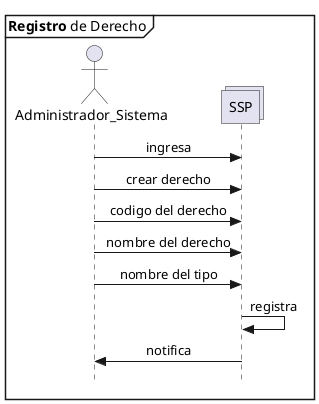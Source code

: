 @startuml Registrar_Derecho
skinparam Style strictuml
skinparam SequenceMessageAlignment center

mainframe **Registro** de Derecho

actor Administrador_Sistema as admin
collections SSP 

admin -> SSP : ingresa
admin -> SSP : crear derecho
admin -> SSP : codigo del derecho
admin -> SSP : nombre del derecho
admin -> SSP : nombre del tipo
SSP -> SSP : registra
SSP -> admin : notifica 

@enduml